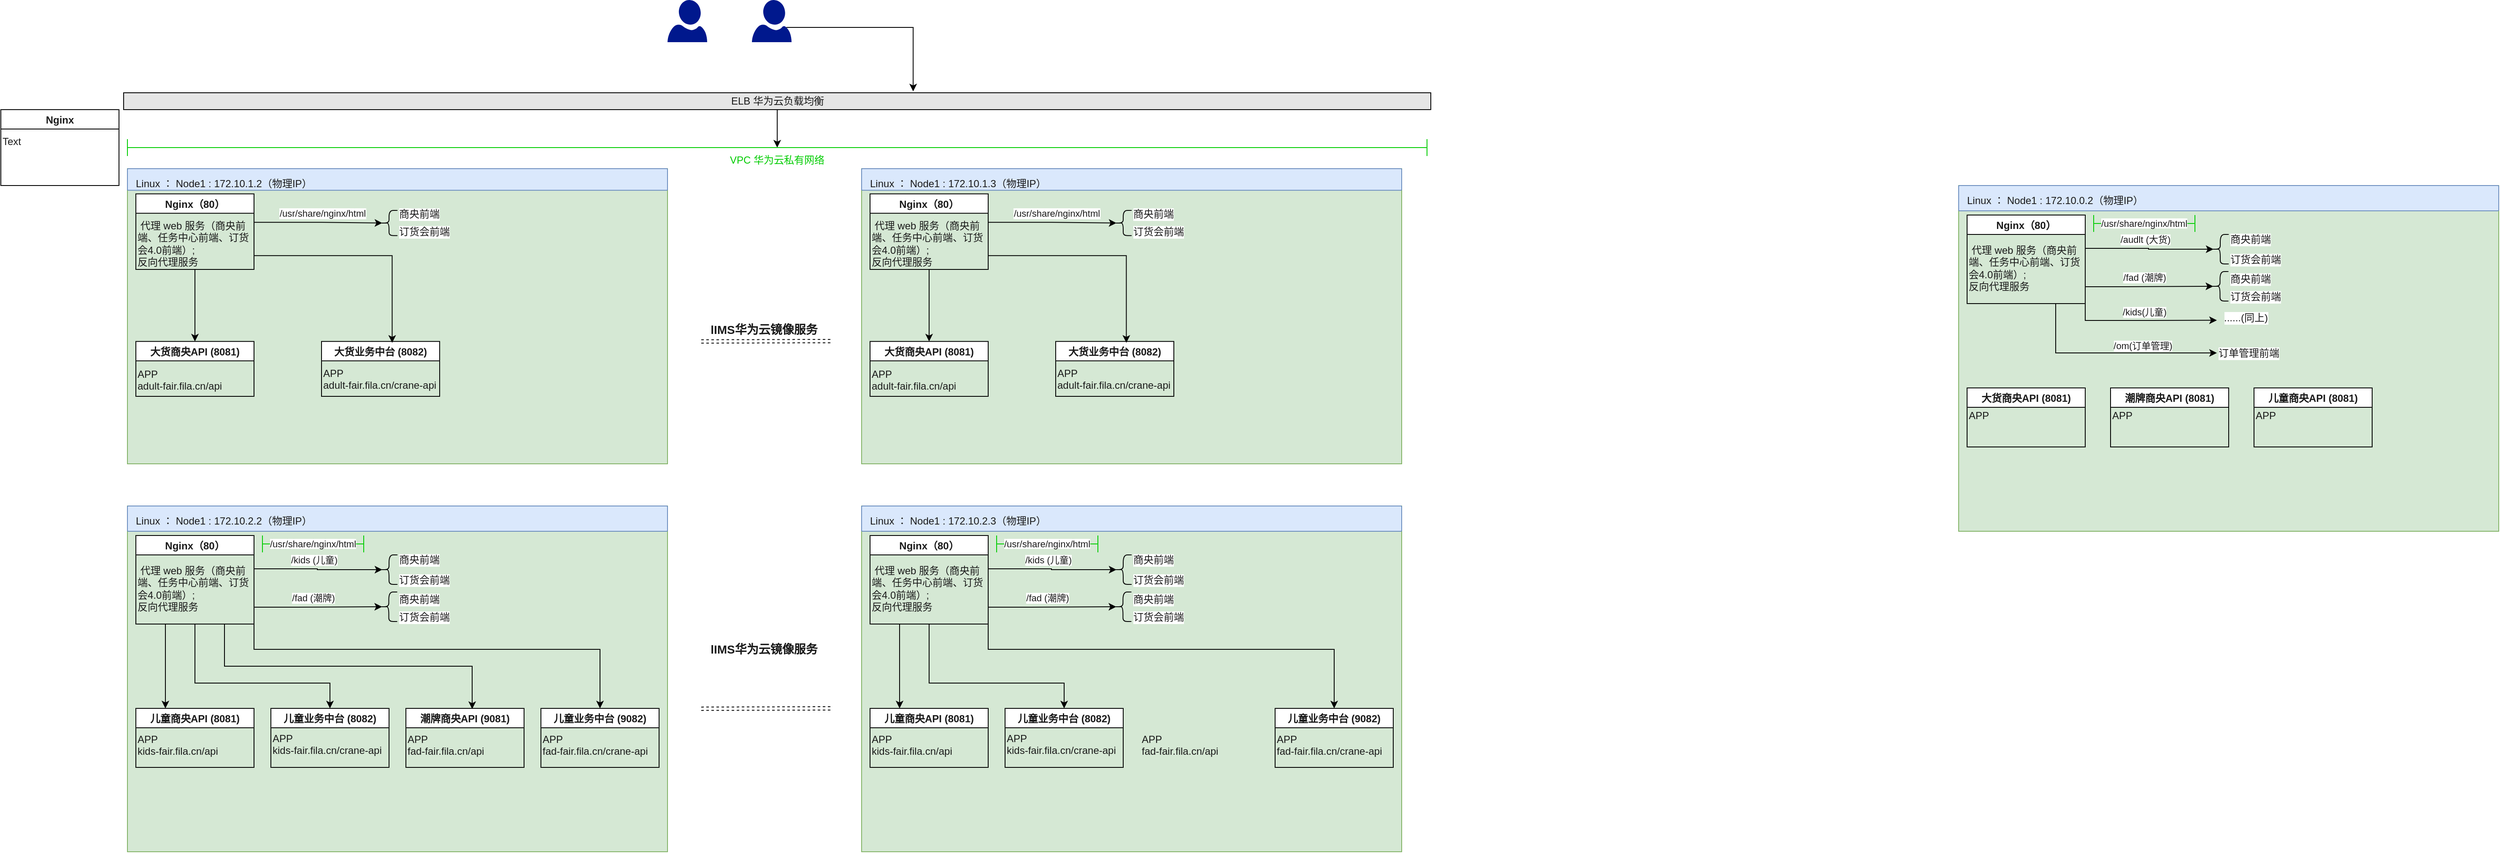 <mxfile version="16.4.5" type="github">
  <diagram id="hieO9g39WpFTUk1VyaVL" name="Page-1">
    <mxGraphModel dx="2197" dy="657" grid="1" gridSize="10" guides="1" tooltips="1" connect="1" arrows="1" fold="1" page="1" pageScale="1" pageWidth="827" pageHeight="1169" math="0" shadow="0">
      <root>
        <mxCell id="0" />
        <mxCell id="1" parent="0" />
        <mxCell id="pbacP5-wRvRaZsXroCSK-2" value="" style="sketch=0;aspect=fixed;pointerEvents=1;shadow=0;dashed=0;html=1;strokeColor=none;labelPosition=center;verticalLabelPosition=bottom;verticalAlign=top;align=center;fillColor=#00188D;shape=mxgraph.azure.user" vertex="1" parent="1">
          <mxGeometry x="260" y="20" width="47" height="50" as="geometry" />
        </mxCell>
        <mxCell id="pbacP5-wRvRaZsXroCSK-3" style="edgeStyle=orthogonalEdgeStyle;rounded=0;orthogonalLoop=1;jettySize=auto;html=1;entryX=0.604;entryY=-0.083;entryDx=0;entryDy=0;entryPerimeter=0;exitX=0.87;exitY=0.65;exitDx=0;exitDy=0;exitPerimeter=0;" edge="1" parent="1" source="pbacP5-wRvRaZsXroCSK-4" target="pbacP5-wRvRaZsXroCSK-5">
          <mxGeometry relative="1" as="geometry">
            <mxPoint x="559.695" y="115.005" as="targetPoint" />
            <Array as="points">
              <mxPoint x="551" y="53" />
            </Array>
          </mxGeometry>
        </mxCell>
        <mxCell id="pbacP5-wRvRaZsXroCSK-4" value="" style="sketch=0;aspect=fixed;pointerEvents=1;shadow=0;dashed=0;html=1;strokeColor=none;labelPosition=center;verticalLabelPosition=bottom;verticalAlign=top;align=center;fillColor=#00188D;shape=mxgraph.azure.user" vertex="1" parent="1">
          <mxGeometry x="360" y="20" width="47" height="50" as="geometry" />
        </mxCell>
        <mxCell id="pbacP5-wRvRaZsXroCSK-199" style="edgeStyle=orthogonalEdgeStyle;rounded=0;orthogonalLoop=1;jettySize=auto;html=1;entryX=0.5;entryY=0.5;entryDx=0;entryDy=0;entryPerimeter=0;fontSize=14;fontColor=#1A1A1A;startArrow=none;startFill=0;endArrow=classic;endFill=1;" edge="1" parent="1" source="pbacP5-wRvRaZsXroCSK-5" target="pbacP5-wRvRaZsXroCSK-196">
          <mxGeometry relative="1" as="geometry" />
        </mxCell>
        <mxCell id="pbacP5-wRvRaZsXroCSK-5" value="ELB 华为云负载均衡" style="rounded=0;whiteSpace=wrap;html=1;align=center;fontColor=#1A1A1A;fillColor=#E6E6E6;" vertex="1" parent="1">
          <mxGeometry x="-384.5" y="130" width="1549" height="20" as="geometry" />
        </mxCell>
        <mxCell id="pbacP5-wRvRaZsXroCSK-9" value="" style="group;fillColor=#d5e8d4;strokeColor=#82b366;" vertex="1" connectable="0" parent="1">
          <mxGeometry x="-380" y="220" width="640" height="350" as="geometry" />
        </mxCell>
        <mxCell id="pbacP5-wRvRaZsXroCSK-6" value="&lt;font color=&quot;#1a1a1a&quot;&gt;Linux ： Node1 : 172.10.1.2（物理IP）&lt;/font&gt;" style="sketch=0;points=[[0,0,0],[0.25,0,0],[0.5,0,0],[0.75,0,0],[1,0,0],[1,0.25,0],[1,0.5,0],[1,0.75,0],[1,1,0],[0.75,1,0],[0.5,1,0],[0.25,1,0],[0,1,0],[0,0.75,0],[0,0.5,0],[0,0.25,0]];rounded=1;absoluteArcSize=1;arcSize=2;html=1;strokeColor=#6c8ebf;shadow=0;dashed=0;fontSize=12;align=left;verticalAlign=top;spacing=10;spacingTop=-4;fillColor=#dae8fc;" vertex="1" parent="pbacP5-wRvRaZsXroCSK-9">
          <mxGeometry width="640" height="25.61" as="geometry" />
        </mxCell>
        <mxCell id="pbacP5-wRvRaZsXroCSK-8" value="" style="shape=image;html=1;verticalAlign=top;verticalLabelPosition=bottom;labelBackgroundColor=#ffffff;imageAspect=0;aspect=fixed;image=https://cdn0.iconfinder.com/data/icons/social-media-2104/24/social_media_social_media_logo_docker-128.png;fontColor=#1A1A1A;" vertex="1" parent="pbacP5-wRvRaZsXroCSK-9">
          <mxGeometry x="561.404" y="280" width="63.416" height="63.416" as="geometry" />
        </mxCell>
        <mxCell id="pbacP5-wRvRaZsXroCSK-18" value="" style="group" vertex="1" connectable="0" parent="pbacP5-wRvRaZsXroCSK-9">
          <mxGeometry x="10" y="29.878" width="140" height="89.634" as="geometry" />
        </mxCell>
        <mxCell id="pbacP5-wRvRaZsXroCSK-19" value="Nginx（80）" style="swimlane;fontColor=#1A1A1A;" vertex="1" parent="pbacP5-wRvRaZsXroCSK-18">
          <mxGeometry width="140" height="89.634" as="geometry">
            <mxRectangle x="10" y="40" width="70" height="23" as="alternateBounds" />
          </mxGeometry>
        </mxCell>
        <mxCell id="pbacP5-wRvRaZsXroCSK-20" value="&amp;nbsp;代理 web 服务（商央前端、任务中心前端、订货会4.0前端）;&lt;br&gt;反向代理服务" style="text;html=1;strokeColor=none;fillColor=none;align=left;verticalAlign=top;whiteSpace=wrap;rounded=0;fontColor=#1A1A1A;horizontal=1;spacingTop=0;" vertex="1" parent="pbacP5-wRvRaZsXroCSK-18">
          <mxGeometry y="23.902" width="140" height="65.732" as="geometry" />
        </mxCell>
        <mxCell id="pbacP5-wRvRaZsXroCSK-26" style="edgeStyle=orthogonalEdgeStyle;rounded=0;orthogonalLoop=1;jettySize=auto;html=1;exitX=1.002;exitY=0.137;exitDx=0;exitDy=0;entryX=0.1;entryY=0.5;entryDx=0;entryDy=0;fontColor=#1A1A1A;exitPerimeter=0;entryPerimeter=0;" edge="1" parent="pbacP5-wRvRaZsXroCSK-9" target="pbacP5-wRvRaZsXroCSK-47">
          <mxGeometry relative="1" as="geometry">
            <mxPoint x="150.28" y="63.639" as="sourcePoint" />
            <mxPoint x="300" y="64.665" as="targetPoint" />
            <Array as="points">
              <mxPoint x="225" y="64.024" />
            </Array>
          </mxGeometry>
        </mxCell>
        <mxCell id="pbacP5-wRvRaZsXroCSK-140" value="&lt;span&gt;/usr/share/nginx/html&lt;/span&gt;" style="edgeLabel;html=1;align=center;verticalAlign=middle;resizable=0;points=[];fontColor=#1A1A1A;" vertex="1" connectable="0" parent="pbacP5-wRvRaZsXroCSK-26">
          <mxGeometry x="0.055" y="-1" relative="1" as="geometry">
            <mxPoint y="-12" as="offset" />
          </mxGeometry>
        </mxCell>
        <mxCell id="pbacP5-wRvRaZsXroCSK-40" value="商央前端" style="text;html=1;strokeColor=none;fillColor=none;align=left;verticalAlign=middle;whiteSpace=wrap;rounded=0;labelBackgroundColor=#FFFFFF;fontColor=#1A1A1A;" vertex="1" parent="pbacP5-wRvRaZsXroCSK-9">
          <mxGeometry x="320" y="46.951" width="60" height="14.512" as="geometry" />
        </mxCell>
        <mxCell id="pbacP5-wRvRaZsXroCSK-44" value="订货会前端" style="text;html=1;strokeColor=none;fillColor=none;align=left;verticalAlign=middle;whiteSpace=wrap;rounded=0;labelBackgroundColor=#FFFFFF;fontColor=#1A1A1A;" vertex="1" parent="pbacP5-wRvRaZsXroCSK-9">
          <mxGeometry x="320" y="67.439" width="70" height="14.512" as="geometry" />
        </mxCell>
        <mxCell id="pbacP5-wRvRaZsXroCSK-47" value="" style="shape=curlyBracket;whiteSpace=wrap;html=1;rounded=1;labelBackgroundColor=#FFFFFF;fontColor=#1A1A1A;" vertex="1" parent="pbacP5-wRvRaZsXroCSK-9">
          <mxGeometry x="300" y="49.512" width="20" height="29.878" as="geometry" />
        </mxCell>
        <mxCell id="pbacP5-wRvRaZsXroCSK-53" style="edgeStyle=orthogonalEdgeStyle;rounded=0;orthogonalLoop=1;jettySize=auto;html=1;exitX=0.5;exitY=1;exitDx=0;exitDy=0;entryX=0.5;entryY=0;entryDx=0;entryDy=0;fontColor=#1A1A1A;startArrow=none;startFill=0;endArrow=classic;endFill=1;" edge="1" parent="pbacP5-wRvRaZsXroCSK-9" source="pbacP5-wRvRaZsXroCSK-20" target="pbacP5-wRvRaZsXroCSK-64">
          <mxGeometry relative="1" as="geometry">
            <mxPoint x="306" y="169.451" as="targetPoint" />
          </mxGeometry>
        </mxCell>
        <mxCell id="pbacP5-wRvRaZsXroCSK-63" value="" style="group" vertex="1" connectable="0" parent="pbacP5-wRvRaZsXroCSK-9">
          <mxGeometry x="10" y="204.88" width="140" height="65.12" as="geometry" />
        </mxCell>
        <mxCell id="pbacP5-wRvRaZsXroCSK-64" value="大货商央API (8081)" style="swimlane;fontColor=#1A1A1A;" vertex="1" parent="pbacP5-wRvRaZsXroCSK-63">
          <mxGeometry width="140" height="65.12" as="geometry">
            <mxRectangle x="10" y="40" width="70" height="23" as="alternateBounds" />
          </mxGeometry>
        </mxCell>
        <mxCell id="pbacP5-wRvRaZsXroCSK-101" value="" style="group" vertex="1" connectable="0" parent="pbacP5-wRvRaZsXroCSK-9">
          <mxGeometry x="230" y="204.88" width="140" height="65.12" as="geometry" />
        </mxCell>
        <mxCell id="pbacP5-wRvRaZsXroCSK-102" value="大货业务中台 (8082)" style="swimlane;fontColor=#1A1A1A;" vertex="1" parent="pbacP5-wRvRaZsXroCSK-101">
          <mxGeometry width="140" height="65.12" as="geometry">
            <mxRectangle x="10" y="40" width="70" height="23" as="alternateBounds" />
          </mxGeometry>
        </mxCell>
        <mxCell id="pbacP5-wRvRaZsXroCSK-103" value="APP&lt;br&gt;adult-fair.fila.cn/crane-api" style="text;html=1;strokeColor=none;fillColor=none;align=left;verticalAlign=top;whiteSpace=wrap;rounded=0;fontColor=#1A1A1A;horizontal=1;spacingTop=0;" vertex="1" parent="pbacP5-wRvRaZsXroCSK-102">
          <mxGeometry y="23.731" width="140" height="41.389" as="geometry" />
        </mxCell>
        <mxCell id="pbacP5-wRvRaZsXroCSK-137" style="edgeStyle=orthogonalEdgeStyle;rounded=0;orthogonalLoop=1;jettySize=auto;html=1;exitX=1;exitY=0.75;exitDx=0;exitDy=0;fontColor=#1A1A1A;startArrow=none;startFill=0;endArrow=classic;endFill=1;entryX=0.598;entryY=0.024;entryDx=0;entryDy=0;entryPerimeter=0;" edge="1" parent="pbacP5-wRvRaZsXroCSK-9" source="pbacP5-wRvRaZsXroCSK-20" target="pbacP5-wRvRaZsXroCSK-102">
          <mxGeometry relative="1" as="geometry">
            <mxPoint x="300" y="210" as="targetPoint" />
          </mxGeometry>
        </mxCell>
        <mxCell id="pbacP5-wRvRaZsXroCSK-65" value="APP&lt;br&gt;adult-fair.fila.cn/api" style="text;html=1;strokeColor=none;fillColor=none;align=left;verticalAlign=top;whiteSpace=wrap;rounded=0;fontColor=#1A1A1A;horizontal=1;spacingTop=0;" vertex="1" parent="pbacP5-wRvRaZsXroCSK-9">
          <mxGeometry x="10" y="230.003" width="140" height="43.821" as="geometry" />
        </mxCell>
        <mxCell id="pbacP5-wRvRaZsXroCSK-13" value="" style="group" vertex="1" connectable="0" parent="1">
          <mxGeometry x="-530" y="150" width="140" height="90" as="geometry" />
        </mxCell>
        <mxCell id="pbacP5-wRvRaZsXroCSK-10" value="Nginx" style="swimlane;fontColor=#1A1A1A;" vertex="1" parent="pbacP5-wRvRaZsXroCSK-13">
          <mxGeometry width="140" height="90" as="geometry">
            <mxRectangle x="10" y="40" width="70" height="23" as="alternateBounds" />
          </mxGeometry>
        </mxCell>
        <mxCell id="pbacP5-wRvRaZsXroCSK-12" value="Text" style="text;html=1;strokeColor=none;fillColor=none;align=left;verticalAlign=top;whiteSpace=wrap;rounded=0;fontColor=#1A1A1A;horizontal=1;spacingTop=0;" vertex="1" parent="pbacP5-wRvRaZsXroCSK-13">
          <mxGeometry y="24" width="140" height="66" as="geometry" />
        </mxCell>
        <mxCell id="pbacP5-wRvRaZsXroCSK-104" value="" style="group;fillColor=#d5e8d4;strokeColor=#82b366;" vertex="1" connectable="0" parent="1">
          <mxGeometry x="1790" y="240" width="640" height="410" as="geometry" />
        </mxCell>
        <mxCell id="pbacP5-wRvRaZsXroCSK-105" value="&lt;font color=&quot;#1a1a1a&quot;&gt;Linux ： Node1 : 172.10.0.2（物理IP）&lt;/font&gt;" style="sketch=0;points=[[0,0,0],[0.25,0,0],[0.5,0,0],[0.75,0,0],[1,0,0],[1,0.25,0],[1,0.5,0],[1,0.75,0],[1,1,0],[0.75,1,0],[0.5,1,0],[0.25,1,0],[0,1,0],[0,0.75,0],[0,0.5,0],[0,0.25,0]];rounded=1;absoluteArcSize=1;arcSize=2;html=1;strokeColor=#6c8ebf;shadow=0;dashed=0;fontSize=12;align=left;verticalAlign=top;spacing=10;spacingTop=-4;fillColor=#dae8fc;" vertex="1" parent="pbacP5-wRvRaZsXroCSK-104">
          <mxGeometry width="640" height="30" as="geometry" />
        </mxCell>
        <mxCell id="pbacP5-wRvRaZsXroCSK-106" value="" style="shape=image;html=1;verticalAlign=top;verticalLabelPosition=bottom;labelBackgroundColor=#ffffff;imageAspect=0;aspect=fixed;image=https://cdn0.iconfinder.com/data/icons/social-media-2104/24/social_media_social_media_logo_docker-128.png;fontColor=#1A1A1A;" vertex="1" parent="pbacP5-wRvRaZsXroCSK-104">
          <mxGeometry x="561.404" y="328" width="76.351" height="76.351" as="geometry" />
        </mxCell>
        <mxCell id="pbacP5-wRvRaZsXroCSK-107" value="" style="group" vertex="1" connectable="0" parent="pbacP5-wRvRaZsXroCSK-104">
          <mxGeometry x="10" y="35" width="140" height="105" as="geometry" />
        </mxCell>
        <mxCell id="pbacP5-wRvRaZsXroCSK-108" value="Nginx（80）" style="swimlane;fontColor=#1A1A1A;" vertex="1" parent="pbacP5-wRvRaZsXroCSK-107">
          <mxGeometry width="140" height="105" as="geometry">
            <mxRectangle x="10" y="40" width="70" height="23" as="alternateBounds" />
          </mxGeometry>
        </mxCell>
        <mxCell id="pbacP5-wRvRaZsXroCSK-109" value="&amp;nbsp;代理 web 服务（商央前端、任务中心前端、订货会4.0前端）;&lt;br&gt;反向代理服务" style="text;html=1;strokeColor=none;fillColor=none;align=left;verticalAlign=top;whiteSpace=wrap;rounded=0;fontColor=#1A1A1A;horizontal=1;spacingTop=0;" vertex="1" parent="pbacP5-wRvRaZsXroCSK-107">
          <mxGeometry y="28" width="140" height="77" as="geometry" />
        </mxCell>
        <mxCell id="pbacP5-wRvRaZsXroCSK-110" style="edgeStyle=orthogonalEdgeStyle;rounded=0;orthogonalLoop=1;jettySize=auto;html=1;exitX=1.002;exitY=0.137;exitDx=0;exitDy=0;entryX=0.1;entryY=0.5;entryDx=0;entryDy=0;fontColor=#1A1A1A;exitPerimeter=0;entryPerimeter=0;" edge="1" parent="pbacP5-wRvRaZsXroCSK-104" target="pbacP5-wRvRaZsXroCSK-116">
          <mxGeometry relative="1" as="geometry">
            <mxPoint x="150.28" y="74.549" as="sourcePoint" />
            <mxPoint x="300" y="75.75" as="targetPoint" />
            <Array as="points">
              <mxPoint x="225" y="75" />
            </Array>
          </mxGeometry>
        </mxCell>
        <mxCell id="pbacP5-wRvRaZsXroCSK-111" value="/audlt (大货)" style="edgeLabel;html=1;align=center;verticalAlign=middle;resizable=0;points=[];fontColor=#1A1A1A;" vertex="1" connectable="0" parent="pbacP5-wRvRaZsXroCSK-110">
          <mxGeometry x="-0.128" y="3" relative="1" as="geometry">
            <mxPoint x="4" y="-8" as="offset" />
          </mxGeometry>
        </mxCell>
        <mxCell id="pbacP5-wRvRaZsXroCSK-112" value="&lt;span style=&quot;color: rgb(26 , 26 , 26) ; font-size: 11px ; background-color: rgb(255 , 255 , 255)&quot;&gt;/usr/share/nginx/html&lt;/span&gt;" style="shape=crossbar;whiteSpace=wrap;html=1;rounded=1;fillColor=none;strokeColor=#00CC00;" vertex="1" parent="pbacP5-wRvRaZsXroCSK-104">
          <mxGeometry x="160" y="35" width="120" height="20" as="geometry" />
        </mxCell>
        <mxCell id="pbacP5-wRvRaZsXroCSK-113" value="商央前端" style="text;html=1;strokeColor=none;fillColor=none;align=left;verticalAlign=middle;whiteSpace=wrap;rounded=0;labelBackgroundColor=#FFFFFF;fontColor=#1A1A1A;" vertex="1" parent="pbacP5-wRvRaZsXroCSK-104">
          <mxGeometry x="320" y="55" width="60" height="17" as="geometry" />
        </mxCell>
        <mxCell id="pbacP5-wRvRaZsXroCSK-114" value="订货会前端" style="text;html=1;strokeColor=none;fillColor=none;align=left;verticalAlign=middle;whiteSpace=wrap;rounded=0;labelBackgroundColor=#FFFFFF;fontColor=#1A1A1A;" vertex="1" parent="pbacP5-wRvRaZsXroCSK-104">
          <mxGeometry x="320" y="79" width="70" height="17" as="geometry" />
        </mxCell>
        <mxCell id="pbacP5-wRvRaZsXroCSK-115" value="订单管理前端" style="text;html=1;strokeColor=none;fillColor=none;align=left;verticalAlign=middle;whiteSpace=wrap;rounded=0;labelBackgroundColor=#FFFFFF;fontColor=#1A1A1A;" vertex="1" parent="pbacP5-wRvRaZsXroCSK-104">
          <mxGeometry x="306" y="190" width="80" height="17" as="geometry" />
        </mxCell>
        <mxCell id="pbacP5-wRvRaZsXroCSK-116" value="" style="shape=curlyBracket;whiteSpace=wrap;html=1;rounded=1;labelBackgroundColor=#FFFFFF;fontColor=#1A1A1A;" vertex="1" parent="pbacP5-wRvRaZsXroCSK-104">
          <mxGeometry x="300" y="58" width="20" height="35" as="geometry" />
        </mxCell>
        <mxCell id="pbacP5-wRvRaZsXroCSK-117" style="edgeStyle=orthogonalEdgeStyle;rounded=0;orthogonalLoop=1;jettySize=auto;html=1;entryX=0.1;entryY=0.5;entryDx=0;entryDy=0;fontColor=#1A1A1A;entryPerimeter=0;" edge="1" parent="pbacP5-wRvRaZsXroCSK-104" source="pbacP5-wRvRaZsXroCSK-109" target="pbacP5-wRvRaZsXroCSK-120">
          <mxGeometry relative="1" as="geometry">
            <mxPoint x="150.0" y="118.549" as="sourcePoint" />
            <mxPoint x="639.72" y="-100.25" as="targetPoint" />
            <Array as="points">
              <mxPoint x="200" y="120" />
              <mxPoint x="200" y="120" />
            </Array>
          </mxGeometry>
        </mxCell>
        <mxCell id="pbacP5-wRvRaZsXroCSK-118" value="/fad (潮牌)" style="edgeLabel;html=1;align=center;verticalAlign=middle;resizable=0;points=[];fontColor=#1A1A1A;" vertex="1" connectable="0" parent="pbacP5-wRvRaZsXroCSK-117">
          <mxGeometry x="-0.128" y="3" relative="1" as="geometry">
            <mxPoint x="4" y="-8" as="offset" />
          </mxGeometry>
        </mxCell>
        <mxCell id="pbacP5-wRvRaZsXroCSK-119" value="订货会前端" style="text;html=1;strokeColor=none;fillColor=none;align=left;verticalAlign=middle;whiteSpace=wrap;rounded=0;labelBackgroundColor=#FFFFFF;fontColor=#1A1A1A;" vertex="1" parent="pbacP5-wRvRaZsXroCSK-104">
          <mxGeometry x="319.72" y="123" width="70" height="17" as="geometry" />
        </mxCell>
        <mxCell id="pbacP5-wRvRaZsXroCSK-120" value="" style="shape=curlyBracket;whiteSpace=wrap;html=1;rounded=1;labelBackgroundColor=#FFFFFF;fontColor=#1A1A1A;" vertex="1" parent="pbacP5-wRvRaZsXroCSK-104">
          <mxGeometry x="299.72" y="102" width="20" height="35" as="geometry" />
        </mxCell>
        <mxCell id="pbacP5-wRvRaZsXroCSK-121" value="商央前端" style="text;html=1;strokeColor=none;fillColor=none;align=left;verticalAlign=middle;whiteSpace=wrap;rounded=0;labelBackgroundColor=#FFFFFF;fontColor=#1A1A1A;" vertex="1" parent="pbacP5-wRvRaZsXroCSK-104">
          <mxGeometry x="320" y="102" width="60" height="17" as="geometry" />
        </mxCell>
        <mxCell id="pbacP5-wRvRaZsXroCSK-122" style="edgeStyle=orthogonalEdgeStyle;rounded=0;orthogonalLoop=1;jettySize=auto;html=1;exitX=0.75;exitY=1;exitDx=0;exitDy=0;entryX=0;entryY=0.5;entryDx=0;entryDy=0;fontColor=#1A1A1A;startArrow=none;startFill=0;endArrow=classic;endFill=1;" edge="1" parent="pbacP5-wRvRaZsXroCSK-104" source="pbacP5-wRvRaZsXroCSK-109" target="pbacP5-wRvRaZsXroCSK-115">
          <mxGeometry relative="1" as="geometry" />
        </mxCell>
        <mxCell id="pbacP5-wRvRaZsXroCSK-123" value="/om(订单管理)" style="edgeLabel;html=1;align=center;verticalAlign=middle;resizable=0;points=[];fontColor=#1A1A1A;" vertex="1" connectable="0" parent="pbacP5-wRvRaZsXroCSK-122">
          <mxGeometry x="0.012" y="-3" relative="1" as="geometry">
            <mxPoint x="35" y="-12" as="offset" />
          </mxGeometry>
        </mxCell>
        <mxCell id="pbacP5-wRvRaZsXroCSK-124" value="......(同上)" style="text;html=1;strokeColor=none;fillColor=none;align=center;verticalAlign=middle;whiteSpace=wrap;rounded=0;labelBackgroundColor=#FFFFFF;fontColor=#1A1A1A;" vertex="1" parent="pbacP5-wRvRaZsXroCSK-104">
          <mxGeometry x="306" y="150" width="69" height="13" as="geometry" />
        </mxCell>
        <mxCell id="pbacP5-wRvRaZsXroCSK-125" style="edgeStyle=orthogonalEdgeStyle;rounded=0;orthogonalLoop=1;jettySize=auto;html=1;exitX=1;exitY=1;exitDx=0;exitDy=0;entryX=0;entryY=0.75;entryDx=0;entryDy=0;fontColor=#1A1A1A;startArrow=none;startFill=0;endArrow=classic;endFill=1;" edge="1" parent="pbacP5-wRvRaZsXroCSK-104" source="pbacP5-wRvRaZsXroCSK-109" target="pbacP5-wRvRaZsXroCSK-124">
          <mxGeometry relative="1" as="geometry" />
        </mxCell>
        <mxCell id="pbacP5-wRvRaZsXroCSK-126" value="/kids(儿童)" style="edgeLabel;html=1;align=center;verticalAlign=middle;resizable=0;points=[];fontColor=#1A1A1A;" vertex="1" connectable="0" parent="pbacP5-wRvRaZsXroCSK-125">
          <mxGeometry x="0.024" y="4" relative="1" as="geometry">
            <mxPoint y="-6" as="offset" />
          </mxGeometry>
        </mxCell>
        <mxCell id="pbacP5-wRvRaZsXroCSK-127" value="" style="group" vertex="1" connectable="0" parent="pbacP5-wRvRaZsXroCSK-104">
          <mxGeometry x="10" y="240" width="140" height="70" as="geometry" />
        </mxCell>
        <mxCell id="pbacP5-wRvRaZsXroCSK-128" value="大货商央API (8081)" style="swimlane;fontColor=#1A1A1A;" vertex="1" parent="pbacP5-wRvRaZsXroCSK-127">
          <mxGeometry width="140" height="70" as="geometry">
            <mxRectangle x="10" y="40" width="70" height="23" as="alternateBounds" />
          </mxGeometry>
        </mxCell>
        <mxCell id="pbacP5-wRvRaZsXroCSK-129" value="APP" style="text;html=1;strokeColor=none;fillColor=none;align=left;verticalAlign=top;whiteSpace=wrap;rounded=0;fontColor=#1A1A1A;horizontal=1;spacingTop=0;" vertex="1" parent="pbacP5-wRvRaZsXroCSK-127">
          <mxGeometry y="18.667" width="140" height="51.333" as="geometry" />
        </mxCell>
        <mxCell id="pbacP5-wRvRaZsXroCSK-130" value="" style="group" vertex="1" connectable="0" parent="pbacP5-wRvRaZsXroCSK-104">
          <mxGeometry x="180" y="240" width="140" height="70" as="geometry" />
        </mxCell>
        <mxCell id="pbacP5-wRvRaZsXroCSK-131" value="潮牌商央API (8081)" style="swimlane;fontColor=#1A1A1A;" vertex="1" parent="pbacP5-wRvRaZsXroCSK-130">
          <mxGeometry width="140" height="70" as="geometry">
            <mxRectangle x="10" y="40" width="70" height="23" as="alternateBounds" />
          </mxGeometry>
        </mxCell>
        <mxCell id="pbacP5-wRvRaZsXroCSK-132" value="APP" style="text;html=1;strokeColor=none;fillColor=none;align=left;verticalAlign=top;whiteSpace=wrap;rounded=0;fontColor=#1A1A1A;horizontal=1;spacingTop=0;" vertex="1" parent="pbacP5-wRvRaZsXroCSK-130">
          <mxGeometry y="18.667" width="140" height="51.333" as="geometry" />
        </mxCell>
        <mxCell id="pbacP5-wRvRaZsXroCSK-133" value="" style="group" vertex="1" connectable="0" parent="pbacP5-wRvRaZsXroCSK-104">
          <mxGeometry x="350" y="240" width="140" height="70" as="geometry" />
        </mxCell>
        <mxCell id="pbacP5-wRvRaZsXroCSK-134" value="儿童商央API (8081)" style="swimlane;fontColor=#1A1A1A;" vertex="1" parent="pbacP5-wRvRaZsXroCSK-133">
          <mxGeometry width="140" height="70" as="geometry">
            <mxRectangle x="10" y="40" width="70" height="23" as="alternateBounds" />
          </mxGeometry>
        </mxCell>
        <mxCell id="pbacP5-wRvRaZsXroCSK-135" value="APP" style="text;html=1;strokeColor=none;fillColor=none;align=left;verticalAlign=top;whiteSpace=wrap;rounded=0;fontColor=#1A1A1A;horizontal=1;spacingTop=0;" vertex="1" parent="pbacP5-wRvRaZsXroCSK-133">
          <mxGeometry y="18.667" width="140" height="51.333" as="geometry" />
        </mxCell>
        <mxCell id="pbacP5-wRvRaZsXroCSK-142" value="" style="shape=link;html=1;rounded=0;fontColor=#1A1A1A;startArrow=none;startFill=0;endArrow=classic;endFill=1;dashed=1;fontStyle=1;fontSize=14;" edge="1" parent="1">
          <mxGeometry width="100" relative="1" as="geometry">
            <mxPoint x="300" y="424.88" as="sourcePoint" />
            <mxPoint x="453" y="424.44" as="targetPoint" />
          </mxGeometry>
        </mxCell>
        <mxCell id="pbacP5-wRvRaZsXroCSK-143" value="lIMS华为云镜像服务" style="edgeLabel;html=1;align=center;verticalAlign=middle;resizable=0;points=[];fontColor=#1A1A1A;fontStyle=1;fontSize=14;" vertex="1" connectable="0" parent="pbacP5-wRvRaZsXroCSK-142">
          <mxGeometry x="0.008" relative="1" as="geometry">
            <mxPoint x="-3" y="-14" as="offset" />
          </mxGeometry>
        </mxCell>
        <mxCell id="pbacP5-wRvRaZsXroCSK-164" value="" style="group;fillColor=#d5e8d4;strokeColor=#82b366;" vertex="1" connectable="0" parent="1">
          <mxGeometry x="-380" y="620" width="640" height="410" as="geometry" />
        </mxCell>
        <mxCell id="pbacP5-wRvRaZsXroCSK-165" value="&lt;font color=&quot;#1a1a1a&quot;&gt;Linux ： Node1 : 172.10.2.2（物理IP）&lt;/font&gt;" style="sketch=0;points=[[0,0,0],[0.25,0,0],[0.5,0,0],[0.75,0,0],[1,0,0],[1,0.25,0],[1,0.5,0],[1,0.75,0],[1,1,0],[0.75,1,0],[0.5,1,0],[0.25,1,0],[0,1,0],[0,0.75,0],[0,0.5,0],[0,0.25,0]];rounded=1;absoluteArcSize=1;arcSize=2;html=1;strokeColor=#6c8ebf;shadow=0;dashed=0;fontSize=12;align=left;verticalAlign=top;spacing=10;spacingTop=-4;fillColor=#dae8fc;" vertex="1" parent="pbacP5-wRvRaZsXroCSK-164">
          <mxGeometry width="640" height="30" as="geometry" />
        </mxCell>
        <mxCell id="pbacP5-wRvRaZsXroCSK-166" value="" style="shape=image;html=1;verticalAlign=top;verticalLabelPosition=bottom;labelBackgroundColor=#ffffff;imageAspect=0;aspect=fixed;image=https://cdn0.iconfinder.com/data/icons/social-media-2104/24/social_media_social_media_logo_docker-128.png;fontColor=#1A1A1A;" vertex="1" parent="pbacP5-wRvRaZsXroCSK-164">
          <mxGeometry x="561.404" y="328" width="76.351" height="76.351" as="geometry" />
        </mxCell>
        <mxCell id="pbacP5-wRvRaZsXroCSK-167" value="" style="group" vertex="1" connectable="0" parent="pbacP5-wRvRaZsXroCSK-164">
          <mxGeometry x="10" y="35" width="140" height="105" as="geometry" />
        </mxCell>
        <mxCell id="pbacP5-wRvRaZsXroCSK-168" value="Nginx（80）" style="swimlane;fontColor=#1A1A1A;" vertex="1" parent="pbacP5-wRvRaZsXroCSK-167">
          <mxGeometry width="140" height="105" as="geometry">
            <mxRectangle x="10" y="40" width="70" height="23" as="alternateBounds" />
          </mxGeometry>
        </mxCell>
        <mxCell id="pbacP5-wRvRaZsXroCSK-169" value="&amp;nbsp;代理 web 服务（商央前端、任务中心前端、订货会4.0前端）;&lt;br&gt;反向代理服务" style="text;html=1;strokeColor=none;fillColor=none;align=left;verticalAlign=top;whiteSpace=wrap;rounded=0;fontColor=#1A1A1A;horizontal=1;spacingTop=0;" vertex="1" parent="pbacP5-wRvRaZsXroCSK-167">
          <mxGeometry y="28" width="140" height="77" as="geometry" />
        </mxCell>
        <mxCell id="pbacP5-wRvRaZsXroCSK-170" style="edgeStyle=orthogonalEdgeStyle;rounded=0;orthogonalLoop=1;jettySize=auto;html=1;exitX=1.002;exitY=0.137;exitDx=0;exitDy=0;entryX=0.1;entryY=0.5;entryDx=0;entryDy=0;fontColor=#1A1A1A;exitPerimeter=0;entryPerimeter=0;" edge="1" parent="pbacP5-wRvRaZsXroCSK-164" target="pbacP5-wRvRaZsXroCSK-176">
          <mxGeometry relative="1" as="geometry">
            <mxPoint x="150.28" y="74.549" as="sourcePoint" />
            <mxPoint x="300" y="75.75" as="targetPoint" />
            <Array as="points">
              <mxPoint x="225" y="75" />
            </Array>
          </mxGeometry>
        </mxCell>
        <mxCell id="pbacP5-wRvRaZsXroCSK-171" value="/kids (儿童)" style="edgeLabel;html=1;align=center;verticalAlign=middle;resizable=0;points=[];fontColor=#1A1A1A;" vertex="1" connectable="0" parent="pbacP5-wRvRaZsXroCSK-170">
          <mxGeometry x="-0.128" y="3" relative="1" as="geometry">
            <mxPoint x="4" y="-8" as="offset" />
          </mxGeometry>
        </mxCell>
        <mxCell id="pbacP5-wRvRaZsXroCSK-172" value="&lt;span style=&quot;color: rgb(26 , 26 , 26) ; font-size: 11px ; background-color: rgb(255 , 255 , 255)&quot;&gt;/usr/share/nginx/html&lt;/span&gt;" style="shape=crossbar;whiteSpace=wrap;html=1;rounded=1;fillColor=none;strokeColor=#00CC00;" vertex="1" parent="pbacP5-wRvRaZsXroCSK-164">
          <mxGeometry x="160" y="35" width="120" height="20" as="geometry" />
        </mxCell>
        <mxCell id="pbacP5-wRvRaZsXroCSK-173" value="商央前端" style="text;html=1;strokeColor=none;fillColor=none;align=left;verticalAlign=middle;whiteSpace=wrap;rounded=0;labelBackgroundColor=#FFFFFF;fontColor=#1A1A1A;" vertex="1" parent="pbacP5-wRvRaZsXroCSK-164">
          <mxGeometry x="320" y="55" width="60" height="17" as="geometry" />
        </mxCell>
        <mxCell id="pbacP5-wRvRaZsXroCSK-174" value="订货会前端" style="text;html=1;strokeColor=none;fillColor=none;align=left;verticalAlign=middle;whiteSpace=wrap;rounded=0;labelBackgroundColor=#FFFFFF;fontColor=#1A1A1A;" vertex="1" parent="pbacP5-wRvRaZsXroCSK-164">
          <mxGeometry x="320" y="79" width="70" height="17" as="geometry" />
        </mxCell>
        <mxCell id="pbacP5-wRvRaZsXroCSK-176" value="" style="shape=curlyBracket;whiteSpace=wrap;html=1;rounded=1;labelBackgroundColor=#FFFFFF;fontColor=#1A1A1A;" vertex="1" parent="pbacP5-wRvRaZsXroCSK-164">
          <mxGeometry x="300" y="58" width="20" height="35" as="geometry" />
        </mxCell>
        <mxCell id="pbacP5-wRvRaZsXroCSK-177" style="edgeStyle=orthogonalEdgeStyle;rounded=0;orthogonalLoop=1;jettySize=auto;html=1;entryX=0.1;entryY=0.5;entryDx=0;entryDy=0;fontColor=#1A1A1A;entryPerimeter=0;" edge="1" parent="pbacP5-wRvRaZsXroCSK-164" source="pbacP5-wRvRaZsXroCSK-169" target="pbacP5-wRvRaZsXroCSK-180">
          <mxGeometry relative="1" as="geometry">
            <mxPoint x="150.0" y="118.549" as="sourcePoint" />
            <mxPoint x="639.72" y="-100.25" as="targetPoint" />
            <Array as="points">
              <mxPoint x="200" y="120" />
              <mxPoint x="200" y="120" />
            </Array>
          </mxGeometry>
        </mxCell>
        <mxCell id="pbacP5-wRvRaZsXroCSK-178" value="/fad (潮牌)" style="edgeLabel;html=1;align=center;verticalAlign=middle;resizable=0;points=[];fontColor=#1A1A1A;" vertex="1" connectable="0" parent="pbacP5-wRvRaZsXroCSK-177">
          <mxGeometry x="-0.128" y="3" relative="1" as="geometry">
            <mxPoint x="4" y="-8" as="offset" />
          </mxGeometry>
        </mxCell>
        <mxCell id="pbacP5-wRvRaZsXroCSK-179" value="订货会前端" style="text;html=1;strokeColor=none;fillColor=none;align=left;verticalAlign=middle;whiteSpace=wrap;rounded=0;labelBackgroundColor=#FFFFFF;fontColor=#1A1A1A;" vertex="1" parent="pbacP5-wRvRaZsXroCSK-164">
          <mxGeometry x="319.72" y="123" width="70" height="17" as="geometry" />
        </mxCell>
        <mxCell id="pbacP5-wRvRaZsXroCSK-180" value="" style="shape=curlyBracket;whiteSpace=wrap;html=1;rounded=1;labelBackgroundColor=#FFFFFF;fontColor=#1A1A1A;" vertex="1" parent="pbacP5-wRvRaZsXroCSK-164">
          <mxGeometry x="299.72" y="102" width="20" height="35" as="geometry" />
        </mxCell>
        <mxCell id="pbacP5-wRvRaZsXroCSK-181" value="商央前端" style="text;html=1;strokeColor=none;fillColor=none;align=left;verticalAlign=middle;whiteSpace=wrap;rounded=0;labelBackgroundColor=#FFFFFF;fontColor=#1A1A1A;" vertex="1" parent="pbacP5-wRvRaZsXroCSK-164">
          <mxGeometry x="320" y="102" width="60" height="17" as="geometry" />
        </mxCell>
        <mxCell id="pbacP5-wRvRaZsXroCSK-187" value="" style="group" vertex="1" connectable="0" parent="pbacP5-wRvRaZsXroCSK-164">
          <mxGeometry x="10" y="240" width="140" height="70" as="geometry" />
        </mxCell>
        <mxCell id="pbacP5-wRvRaZsXroCSK-188" value="儿童商央API (8081)" style="swimlane;fontColor=#1A1A1A;" vertex="1" parent="pbacP5-wRvRaZsXroCSK-187">
          <mxGeometry width="140" height="70" as="geometry">
            <mxRectangle x="10" y="40" width="70" height="23" as="alternateBounds" />
          </mxGeometry>
        </mxCell>
        <mxCell id="pbacP5-wRvRaZsXroCSK-190" value="" style="group" vertex="1" connectable="0" parent="pbacP5-wRvRaZsXroCSK-164">
          <mxGeometry x="170" y="240" width="140" height="70" as="geometry" />
        </mxCell>
        <mxCell id="pbacP5-wRvRaZsXroCSK-191" value="儿童业务中台 (8082)" style="swimlane;fontColor=#1A1A1A;" vertex="1" parent="pbacP5-wRvRaZsXroCSK-190">
          <mxGeometry width="140" height="70" as="geometry">
            <mxRectangle x="10" y="40" width="70" height="23" as="alternateBounds" />
          </mxGeometry>
        </mxCell>
        <mxCell id="pbacP5-wRvRaZsXroCSK-192" value="APP&lt;br&gt;kids-fair.fila.cn/crane-api" style="text;html=1;strokeColor=none;fillColor=none;align=left;verticalAlign=top;whiteSpace=wrap;rounded=0;fontColor=#1A1A1A;horizontal=1;spacingTop=0;" vertex="1" parent="pbacP5-wRvRaZsXroCSK-191">
          <mxGeometry y="21.657" width="140" height="48.343" as="geometry" />
        </mxCell>
        <mxCell id="pbacP5-wRvRaZsXroCSK-209" value="" style="group" vertex="1" connectable="0" parent="pbacP5-wRvRaZsXroCSK-164">
          <mxGeometry x="490" y="240" width="140" height="70" as="geometry" />
        </mxCell>
        <mxCell id="pbacP5-wRvRaZsXroCSK-210" value="儿童业务中台 (9082)" style="swimlane;fontColor=#1A1A1A;" vertex="1" parent="pbacP5-wRvRaZsXroCSK-209">
          <mxGeometry width="140" height="70" as="geometry">
            <mxRectangle x="10" y="40" width="70" height="23" as="alternateBounds" />
          </mxGeometry>
        </mxCell>
        <mxCell id="pbacP5-wRvRaZsXroCSK-214" style="edgeStyle=orthogonalEdgeStyle;rounded=0;orthogonalLoop=1;jettySize=auto;html=1;exitX=0.25;exitY=1;exitDx=0;exitDy=0;fontSize=14;fontColor=#1A1A1A;startArrow=none;startFill=0;endArrow=classic;endFill=1;" edge="1" parent="pbacP5-wRvRaZsXroCSK-164" source="pbacP5-wRvRaZsXroCSK-169" target="pbacP5-wRvRaZsXroCSK-188">
          <mxGeometry relative="1" as="geometry">
            <Array as="points">
              <mxPoint x="45" y="210" />
              <mxPoint x="45" y="210" />
            </Array>
          </mxGeometry>
        </mxCell>
        <mxCell id="pbacP5-wRvRaZsXroCSK-215" style="edgeStyle=orthogonalEdgeStyle;rounded=0;orthogonalLoop=1;jettySize=auto;html=1;exitX=0.5;exitY=1;exitDx=0;exitDy=0;entryX=0.5;entryY=0;entryDx=0;entryDy=0;fontSize=14;fontColor=#1A1A1A;startArrow=none;startFill=0;endArrow=classic;endFill=1;" edge="1" parent="pbacP5-wRvRaZsXroCSK-164" source="pbacP5-wRvRaZsXroCSK-169" target="pbacP5-wRvRaZsXroCSK-191">
          <mxGeometry relative="1" as="geometry">
            <Array as="points">
              <mxPoint x="80" y="210" />
              <mxPoint x="240" y="210" />
            </Array>
          </mxGeometry>
        </mxCell>
        <mxCell id="pbacP5-wRvRaZsXroCSK-217" style="edgeStyle=orthogonalEdgeStyle;rounded=0;orthogonalLoop=1;jettySize=auto;html=1;exitX=1;exitY=1;exitDx=0;exitDy=0;fontSize=14;fontColor=#1A1A1A;startArrow=none;startFill=0;endArrow=classic;endFill=1;" edge="1" parent="pbacP5-wRvRaZsXroCSK-164" source="pbacP5-wRvRaZsXroCSK-169" target="pbacP5-wRvRaZsXroCSK-210">
          <mxGeometry relative="1" as="geometry">
            <Array as="points">
              <mxPoint x="150" y="170" />
              <mxPoint x="560" y="170" />
            </Array>
          </mxGeometry>
        </mxCell>
        <mxCell id="pbacP5-wRvRaZsXroCSK-208" value="APP&lt;br&gt;fad-fair.fila.cn/api" style="text;html=1;strokeColor=none;fillColor=none;align=left;verticalAlign=top;whiteSpace=wrap;rounded=0;fontColor=#1A1A1A;horizontal=1;spacingTop=0;" vertex="1" parent="pbacP5-wRvRaZsXroCSK-164">
          <mxGeometry x="330" y="263" width="140" height="47" as="geometry" />
        </mxCell>
        <mxCell id="pbacP5-wRvRaZsXroCSK-211" value="APP&lt;br&gt;fad-fair.fila.cn/crane-api" style="text;html=1;strokeColor=none;fillColor=none;align=left;verticalAlign=top;whiteSpace=wrap;rounded=0;fontColor=#1A1A1A;horizontal=1;spacingTop=0;" vertex="1" parent="pbacP5-wRvRaZsXroCSK-164">
          <mxGeometry x="490" y="263" width="140" height="47" as="geometry" />
        </mxCell>
        <mxCell id="pbacP5-wRvRaZsXroCSK-189" value="APP&lt;br&gt;kids-fair.fila.cn/api" style="text;html=1;strokeColor=none;fillColor=none;align=left;verticalAlign=top;whiteSpace=wrap;rounded=0;fontColor=#1A1A1A;horizontal=1;spacingTop=0;" vertex="1" parent="pbacP5-wRvRaZsXroCSK-164">
          <mxGeometry x="10" y="263" width="140" height="47" as="geometry" />
        </mxCell>
        <mxCell id="pbacP5-wRvRaZsXroCSK-196" value="&lt;br&gt;&lt;br&gt;VPC 华为云私有网络" style="shape=crossbar;whiteSpace=wrap;html=1;rounded=1;fillColor=none;strokeColor=#00CC00;fontColor=#00CC00;" vertex="1" parent="1">
          <mxGeometry x="-380" y="185" width="1540" height="20" as="geometry" />
        </mxCell>
        <mxCell id="pbacP5-wRvRaZsXroCSK-206" value="" style="group" vertex="1" connectable="0" parent="1">
          <mxGeometry x="-50" y="860" width="140" height="70" as="geometry" />
        </mxCell>
        <mxCell id="pbacP5-wRvRaZsXroCSK-207" value="潮牌商央API (9081)" style="swimlane;fontColor=#1A1A1A;" vertex="1" parent="pbacP5-wRvRaZsXroCSK-206">
          <mxGeometry width="140" height="70" as="geometry">
            <mxRectangle x="10" y="40" width="70" height="23" as="alternateBounds" />
          </mxGeometry>
        </mxCell>
        <mxCell id="pbacP5-wRvRaZsXroCSK-216" style="edgeStyle=orthogonalEdgeStyle;rounded=0;orthogonalLoop=1;jettySize=auto;html=1;exitX=0.75;exitY=1;exitDx=0;exitDy=0;entryX=0.561;entryY=0.011;entryDx=0;entryDy=0;entryPerimeter=0;fontSize=14;fontColor=#1A1A1A;startArrow=none;startFill=0;endArrow=classic;endFill=1;" edge="1" parent="1" source="pbacP5-wRvRaZsXroCSK-169" target="pbacP5-wRvRaZsXroCSK-207">
          <mxGeometry relative="1" as="geometry">
            <Array as="points">
              <mxPoint x="-265" y="810" />
              <mxPoint x="29" y="810" />
            </Array>
          </mxGeometry>
        </mxCell>
        <mxCell id="pbacP5-wRvRaZsXroCSK-219" value="" style="group;fillColor=#d5e8d4;strokeColor=#82b366;" vertex="1" connectable="0" parent="1">
          <mxGeometry x="490" y="220" width="640" height="350" as="geometry" />
        </mxCell>
        <mxCell id="pbacP5-wRvRaZsXroCSK-220" value="&lt;font color=&quot;#1a1a1a&quot;&gt;Linux ： Node1 : 172.10.1.3（物理IP）&lt;/font&gt;" style="sketch=0;points=[[0,0,0],[0.25,0,0],[0.5,0,0],[0.75,0,0],[1,0,0],[1,0.25,0],[1,0.5,0],[1,0.75,0],[1,1,0],[0.75,1,0],[0.5,1,0],[0.25,1,0],[0,1,0],[0,0.75,0],[0,0.5,0],[0,0.25,0]];rounded=1;absoluteArcSize=1;arcSize=2;html=1;strokeColor=#6c8ebf;shadow=0;dashed=0;fontSize=12;align=left;verticalAlign=top;spacing=10;spacingTop=-4;fillColor=#dae8fc;" vertex="1" parent="pbacP5-wRvRaZsXroCSK-219">
          <mxGeometry width="640" height="25.61" as="geometry" />
        </mxCell>
        <mxCell id="pbacP5-wRvRaZsXroCSK-221" value="" style="shape=image;html=1;verticalAlign=top;verticalLabelPosition=bottom;labelBackgroundColor=#ffffff;imageAspect=0;aspect=fixed;image=https://cdn0.iconfinder.com/data/icons/social-media-2104/24/social_media_social_media_logo_docker-128.png;fontColor=#1A1A1A;" vertex="1" parent="pbacP5-wRvRaZsXroCSK-219">
          <mxGeometry x="561.404" y="280" width="63.416" height="63.416" as="geometry" />
        </mxCell>
        <mxCell id="pbacP5-wRvRaZsXroCSK-222" value="" style="group" vertex="1" connectable="0" parent="pbacP5-wRvRaZsXroCSK-219">
          <mxGeometry x="10" y="29.878" width="140" height="89.634" as="geometry" />
        </mxCell>
        <mxCell id="pbacP5-wRvRaZsXroCSK-223" value="Nginx（80）" style="swimlane;fontColor=#1A1A1A;" vertex="1" parent="pbacP5-wRvRaZsXroCSK-222">
          <mxGeometry width="140" height="89.634" as="geometry">
            <mxRectangle x="10" y="40" width="70" height="23" as="alternateBounds" />
          </mxGeometry>
        </mxCell>
        <mxCell id="pbacP5-wRvRaZsXroCSK-224" value="&amp;nbsp;代理 web 服务（商央前端、任务中心前端、订货会4.0前端）;&lt;br&gt;反向代理服务" style="text;html=1;strokeColor=none;fillColor=none;align=left;verticalAlign=top;whiteSpace=wrap;rounded=0;fontColor=#1A1A1A;horizontal=1;spacingTop=0;" vertex="1" parent="pbacP5-wRvRaZsXroCSK-222">
          <mxGeometry y="23.902" width="140" height="65.732" as="geometry" />
        </mxCell>
        <mxCell id="pbacP5-wRvRaZsXroCSK-225" style="edgeStyle=orthogonalEdgeStyle;rounded=0;orthogonalLoop=1;jettySize=auto;html=1;exitX=1.002;exitY=0.137;exitDx=0;exitDy=0;entryX=0.1;entryY=0.5;entryDx=0;entryDy=0;fontColor=#1A1A1A;exitPerimeter=0;entryPerimeter=0;" edge="1" parent="pbacP5-wRvRaZsXroCSK-219" target="pbacP5-wRvRaZsXroCSK-229">
          <mxGeometry relative="1" as="geometry">
            <mxPoint x="150.28" y="63.639" as="sourcePoint" />
            <mxPoint x="300" y="64.665" as="targetPoint" />
            <Array as="points">
              <mxPoint x="225" y="64.024" />
            </Array>
          </mxGeometry>
        </mxCell>
        <mxCell id="pbacP5-wRvRaZsXroCSK-226" value="&lt;span&gt;/usr/share/nginx/html&lt;/span&gt;" style="edgeLabel;html=1;align=center;verticalAlign=middle;resizable=0;points=[];fontColor=#1A1A1A;" vertex="1" connectable="0" parent="pbacP5-wRvRaZsXroCSK-225">
          <mxGeometry x="0.055" y="-1" relative="1" as="geometry">
            <mxPoint y="-12" as="offset" />
          </mxGeometry>
        </mxCell>
        <mxCell id="pbacP5-wRvRaZsXroCSK-227" value="商央前端" style="text;html=1;strokeColor=none;fillColor=none;align=left;verticalAlign=middle;whiteSpace=wrap;rounded=0;labelBackgroundColor=#FFFFFF;fontColor=#1A1A1A;" vertex="1" parent="pbacP5-wRvRaZsXroCSK-219">
          <mxGeometry x="320" y="46.951" width="60" height="14.512" as="geometry" />
        </mxCell>
        <mxCell id="pbacP5-wRvRaZsXroCSK-228" value="订货会前端" style="text;html=1;strokeColor=none;fillColor=none;align=left;verticalAlign=middle;whiteSpace=wrap;rounded=0;labelBackgroundColor=#FFFFFF;fontColor=#1A1A1A;" vertex="1" parent="pbacP5-wRvRaZsXroCSK-219">
          <mxGeometry x="320" y="67.439" width="70" height="14.512" as="geometry" />
        </mxCell>
        <mxCell id="pbacP5-wRvRaZsXroCSK-229" value="" style="shape=curlyBracket;whiteSpace=wrap;html=1;rounded=1;labelBackgroundColor=#FFFFFF;fontColor=#1A1A1A;" vertex="1" parent="pbacP5-wRvRaZsXroCSK-219">
          <mxGeometry x="300" y="49.512" width="20" height="29.878" as="geometry" />
        </mxCell>
        <mxCell id="pbacP5-wRvRaZsXroCSK-230" style="edgeStyle=orthogonalEdgeStyle;rounded=0;orthogonalLoop=1;jettySize=auto;html=1;exitX=0.5;exitY=1;exitDx=0;exitDy=0;entryX=0.5;entryY=0;entryDx=0;entryDy=0;fontColor=#1A1A1A;startArrow=none;startFill=0;endArrow=classic;endFill=1;" edge="1" parent="pbacP5-wRvRaZsXroCSK-219" source="pbacP5-wRvRaZsXroCSK-224" target="pbacP5-wRvRaZsXroCSK-232">
          <mxGeometry relative="1" as="geometry">
            <mxPoint x="306" y="169.451" as="targetPoint" />
          </mxGeometry>
        </mxCell>
        <mxCell id="pbacP5-wRvRaZsXroCSK-231" value="" style="group" vertex="1" connectable="0" parent="pbacP5-wRvRaZsXroCSK-219">
          <mxGeometry x="10" y="204.88" width="140" height="65.12" as="geometry" />
        </mxCell>
        <mxCell id="pbacP5-wRvRaZsXroCSK-232" value="大货商央API (8081)" style="swimlane;fontColor=#1A1A1A;" vertex="1" parent="pbacP5-wRvRaZsXroCSK-231">
          <mxGeometry width="140" height="65.12" as="geometry">
            <mxRectangle x="10" y="40" width="70" height="23" as="alternateBounds" />
          </mxGeometry>
        </mxCell>
        <mxCell id="pbacP5-wRvRaZsXroCSK-233" value="" style="group" vertex="1" connectable="0" parent="pbacP5-wRvRaZsXroCSK-219">
          <mxGeometry x="230" y="204.88" width="140" height="65.12" as="geometry" />
        </mxCell>
        <mxCell id="pbacP5-wRvRaZsXroCSK-234" value="大货业务中台 (8082)" style="swimlane;fontColor=#1A1A1A;" vertex="1" parent="pbacP5-wRvRaZsXroCSK-233">
          <mxGeometry width="140" height="65.12" as="geometry">
            <mxRectangle x="10" y="40" width="70" height="23" as="alternateBounds" />
          </mxGeometry>
        </mxCell>
        <mxCell id="pbacP5-wRvRaZsXroCSK-235" value="APP&lt;br&gt;adult-fair.fila.cn/crane-api" style="text;html=1;strokeColor=none;fillColor=none;align=left;verticalAlign=top;whiteSpace=wrap;rounded=0;fontColor=#1A1A1A;horizontal=1;spacingTop=0;" vertex="1" parent="pbacP5-wRvRaZsXroCSK-234">
          <mxGeometry y="23.731" width="140" height="41.389" as="geometry" />
        </mxCell>
        <mxCell id="pbacP5-wRvRaZsXroCSK-236" style="edgeStyle=orthogonalEdgeStyle;rounded=0;orthogonalLoop=1;jettySize=auto;html=1;exitX=1;exitY=0.75;exitDx=0;exitDy=0;fontColor=#1A1A1A;startArrow=none;startFill=0;endArrow=classic;endFill=1;entryX=0.598;entryY=0.024;entryDx=0;entryDy=0;entryPerimeter=0;" edge="1" parent="pbacP5-wRvRaZsXroCSK-219" source="pbacP5-wRvRaZsXroCSK-224" target="pbacP5-wRvRaZsXroCSK-234">
          <mxGeometry relative="1" as="geometry">
            <mxPoint x="300" y="210" as="targetPoint" />
          </mxGeometry>
        </mxCell>
        <mxCell id="pbacP5-wRvRaZsXroCSK-237" value="APP&lt;br&gt;adult-fair.fila.cn/api" style="text;html=1;strokeColor=none;fillColor=none;align=left;verticalAlign=top;whiteSpace=wrap;rounded=0;fontColor=#1A1A1A;horizontal=1;spacingTop=0;" vertex="1" parent="pbacP5-wRvRaZsXroCSK-219">
          <mxGeometry x="10" y="230.003" width="140" height="43.821" as="geometry" />
        </mxCell>
        <mxCell id="pbacP5-wRvRaZsXroCSK-238" value="" style="group;fillColor=#d5e8d4;strokeColor=#82b366;" vertex="1" connectable="0" parent="1">
          <mxGeometry x="490" y="620" width="640" height="410" as="geometry" />
        </mxCell>
        <mxCell id="pbacP5-wRvRaZsXroCSK-239" value="&lt;font color=&quot;#1a1a1a&quot;&gt;Linux ： Node1 : 172.10.2.3（物理IP）&lt;/font&gt;" style="sketch=0;points=[[0,0,0],[0.25,0,0],[0.5,0,0],[0.75,0,0],[1,0,0],[1,0.25,0],[1,0.5,0],[1,0.75,0],[1,1,0],[0.75,1,0],[0.5,1,0],[0.25,1,0],[0,1,0],[0,0.75,0],[0,0.5,0],[0,0.25,0]];rounded=1;absoluteArcSize=1;arcSize=2;html=1;strokeColor=#6c8ebf;shadow=0;dashed=0;fontSize=12;align=left;verticalAlign=top;spacing=10;spacingTop=-4;fillColor=#dae8fc;" vertex="1" parent="pbacP5-wRvRaZsXroCSK-238">
          <mxGeometry width="640" height="30" as="geometry" />
        </mxCell>
        <mxCell id="pbacP5-wRvRaZsXroCSK-240" value="" style="shape=image;html=1;verticalAlign=top;verticalLabelPosition=bottom;labelBackgroundColor=#ffffff;imageAspect=0;aspect=fixed;image=https://cdn0.iconfinder.com/data/icons/social-media-2104/24/social_media_social_media_logo_docker-128.png;fontColor=#1A1A1A;" vertex="1" parent="pbacP5-wRvRaZsXroCSK-238">
          <mxGeometry x="561.404" y="328" width="76.351" height="76.351" as="geometry" />
        </mxCell>
        <mxCell id="pbacP5-wRvRaZsXroCSK-241" value="" style="group" vertex="1" connectable="0" parent="pbacP5-wRvRaZsXroCSK-238">
          <mxGeometry x="10" y="35" width="140" height="105" as="geometry" />
        </mxCell>
        <mxCell id="pbacP5-wRvRaZsXroCSK-242" value="Nginx（80）" style="swimlane;fontColor=#1A1A1A;" vertex="1" parent="pbacP5-wRvRaZsXroCSK-241">
          <mxGeometry width="140" height="105" as="geometry">
            <mxRectangle x="10" y="40" width="70" height="23" as="alternateBounds" />
          </mxGeometry>
        </mxCell>
        <mxCell id="pbacP5-wRvRaZsXroCSK-243" value="&amp;nbsp;代理 web 服务（商央前端、任务中心前端、订货会4.0前端）;&lt;br&gt;反向代理服务" style="text;html=1;strokeColor=none;fillColor=none;align=left;verticalAlign=top;whiteSpace=wrap;rounded=0;fontColor=#1A1A1A;horizontal=1;spacingTop=0;" vertex="1" parent="pbacP5-wRvRaZsXroCSK-241">
          <mxGeometry y="28" width="140" height="77" as="geometry" />
        </mxCell>
        <mxCell id="pbacP5-wRvRaZsXroCSK-244" style="edgeStyle=orthogonalEdgeStyle;rounded=0;orthogonalLoop=1;jettySize=auto;html=1;exitX=1.002;exitY=0.137;exitDx=0;exitDy=0;entryX=0.1;entryY=0.5;entryDx=0;entryDy=0;fontColor=#1A1A1A;exitPerimeter=0;entryPerimeter=0;" edge="1" parent="pbacP5-wRvRaZsXroCSK-238" target="pbacP5-wRvRaZsXroCSK-249">
          <mxGeometry relative="1" as="geometry">
            <mxPoint x="150.28" y="74.549" as="sourcePoint" />
            <mxPoint x="300" y="75.75" as="targetPoint" />
            <Array as="points">
              <mxPoint x="225" y="75" />
            </Array>
          </mxGeometry>
        </mxCell>
        <mxCell id="pbacP5-wRvRaZsXroCSK-245" value="/kids (儿童)" style="edgeLabel;html=1;align=center;verticalAlign=middle;resizable=0;points=[];fontColor=#1A1A1A;" vertex="1" connectable="0" parent="pbacP5-wRvRaZsXroCSK-244">
          <mxGeometry x="-0.128" y="3" relative="1" as="geometry">
            <mxPoint x="4" y="-8" as="offset" />
          </mxGeometry>
        </mxCell>
        <mxCell id="pbacP5-wRvRaZsXroCSK-246" value="&lt;span style=&quot;color: rgb(26 , 26 , 26) ; font-size: 11px ; background-color: rgb(255 , 255 , 255)&quot;&gt;/usr/share/nginx/html&lt;/span&gt;" style="shape=crossbar;whiteSpace=wrap;html=1;rounded=1;fillColor=none;strokeColor=#00CC00;" vertex="1" parent="pbacP5-wRvRaZsXroCSK-238">
          <mxGeometry x="160" y="35" width="120" height="20" as="geometry" />
        </mxCell>
        <mxCell id="pbacP5-wRvRaZsXroCSK-247" value="商央前端" style="text;html=1;strokeColor=none;fillColor=none;align=left;verticalAlign=middle;whiteSpace=wrap;rounded=0;labelBackgroundColor=#FFFFFF;fontColor=#1A1A1A;" vertex="1" parent="pbacP5-wRvRaZsXroCSK-238">
          <mxGeometry x="320" y="55" width="60" height="17" as="geometry" />
        </mxCell>
        <mxCell id="pbacP5-wRvRaZsXroCSK-248" value="订货会前端" style="text;html=1;strokeColor=none;fillColor=none;align=left;verticalAlign=middle;whiteSpace=wrap;rounded=0;labelBackgroundColor=#FFFFFF;fontColor=#1A1A1A;" vertex="1" parent="pbacP5-wRvRaZsXroCSK-238">
          <mxGeometry x="320" y="79" width="70" height="17" as="geometry" />
        </mxCell>
        <mxCell id="pbacP5-wRvRaZsXroCSK-249" value="" style="shape=curlyBracket;whiteSpace=wrap;html=1;rounded=1;labelBackgroundColor=#FFFFFF;fontColor=#1A1A1A;" vertex="1" parent="pbacP5-wRvRaZsXroCSK-238">
          <mxGeometry x="300" y="58" width="20" height="35" as="geometry" />
        </mxCell>
        <mxCell id="pbacP5-wRvRaZsXroCSK-250" style="edgeStyle=orthogonalEdgeStyle;rounded=0;orthogonalLoop=1;jettySize=auto;html=1;entryX=0.1;entryY=0.5;entryDx=0;entryDy=0;fontColor=#1A1A1A;entryPerimeter=0;" edge="1" parent="pbacP5-wRvRaZsXroCSK-238" source="pbacP5-wRvRaZsXroCSK-243" target="pbacP5-wRvRaZsXroCSK-253">
          <mxGeometry relative="1" as="geometry">
            <mxPoint x="150.0" y="118.549" as="sourcePoint" />
            <mxPoint x="639.72" y="-100.25" as="targetPoint" />
            <Array as="points">
              <mxPoint x="200" y="120" />
              <mxPoint x="200" y="120" />
            </Array>
          </mxGeometry>
        </mxCell>
        <mxCell id="pbacP5-wRvRaZsXroCSK-251" value="/fad (潮牌)" style="edgeLabel;html=1;align=center;verticalAlign=middle;resizable=0;points=[];fontColor=#1A1A1A;" vertex="1" connectable="0" parent="pbacP5-wRvRaZsXroCSK-250">
          <mxGeometry x="-0.128" y="3" relative="1" as="geometry">
            <mxPoint x="4" y="-8" as="offset" />
          </mxGeometry>
        </mxCell>
        <mxCell id="pbacP5-wRvRaZsXroCSK-252" value="订货会前端" style="text;html=1;strokeColor=none;fillColor=none;align=left;verticalAlign=middle;whiteSpace=wrap;rounded=0;labelBackgroundColor=#FFFFFF;fontColor=#1A1A1A;" vertex="1" parent="pbacP5-wRvRaZsXroCSK-238">
          <mxGeometry x="319.72" y="123" width="70" height="17" as="geometry" />
        </mxCell>
        <mxCell id="pbacP5-wRvRaZsXroCSK-253" value="" style="shape=curlyBracket;whiteSpace=wrap;html=1;rounded=1;labelBackgroundColor=#FFFFFF;fontColor=#1A1A1A;" vertex="1" parent="pbacP5-wRvRaZsXroCSK-238">
          <mxGeometry x="299.72" y="102" width="20" height="35" as="geometry" />
        </mxCell>
        <mxCell id="pbacP5-wRvRaZsXroCSK-254" value="商央前端" style="text;html=1;strokeColor=none;fillColor=none;align=left;verticalAlign=middle;whiteSpace=wrap;rounded=0;labelBackgroundColor=#FFFFFF;fontColor=#1A1A1A;" vertex="1" parent="pbacP5-wRvRaZsXroCSK-238">
          <mxGeometry x="320" y="102" width="60" height="17" as="geometry" />
        </mxCell>
        <mxCell id="pbacP5-wRvRaZsXroCSK-255" value="" style="group" vertex="1" connectable="0" parent="pbacP5-wRvRaZsXroCSK-238">
          <mxGeometry x="10" y="240" width="140" height="70" as="geometry" />
        </mxCell>
        <mxCell id="pbacP5-wRvRaZsXroCSK-256" value="儿童商央API (8081)" style="swimlane;fontColor=#1A1A1A;" vertex="1" parent="pbacP5-wRvRaZsXroCSK-255">
          <mxGeometry width="140" height="70" as="geometry">
            <mxRectangle x="10" y="40" width="70" height="23" as="alternateBounds" />
          </mxGeometry>
        </mxCell>
        <mxCell id="pbacP5-wRvRaZsXroCSK-257" value="" style="group" vertex="1" connectable="0" parent="pbacP5-wRvRaZsXroCSK-238">
          <mxGeometry x="170" y="240" width="140" height="70" as="geometry" />
        </mxCell>
        <mxCell id="pbacP5-wRvRaZsXroCSK-258" value="儿童业务中台 (8082)" style="swimlane;fontColor=#1A1A1A;" vertex="1" parent="pbacP5-wRvRaZsXroCSK-257">
          <mxGeometry width="140" height="70" as="geometry">
            <mxRectangle x="10" y="40" width="70" height="23" as="alternateBounds" />
          </mxGeometry>
        </mxCell>
        <mxCell id="pbacP5-wRvRaZsXroCSK-259" value="APP&lt;br&gt;kids-fair.fila.cn/crane-api" style="text;html=1;strokeColor=none;fillColor=none;align=left;verticalAlign=top;whiteSpace=wrap;rounded=0;fontColor=#1A1A1A;horizontal=1;spacingTop=0;" vertex="1" parent="pbacP5-wRvRaZsXroCSK-258">
          <mxGeometry y="21.657" width="140" height="48.343" as="geometry" />
        </mxCell>
        <mxCell id="pbacP5-wRvRaZsXroCSK-260" value="" style="group" vertex="1" connectable="0" parent="pbacP5-wRvRaZsXroCSK-238">
          <mxGeometry x="490" y="240" width="140" height="70" as="geometry" />
        </mxCell>
        <mxCell id="pbacP5-wRvRaZsXroCSK-261" value="儿童业务中台 (9082)" style="swimlane;fontColor=#1A1A1A;" vertex="1" parent="pbacP5-wRvRaZsXroCSK-260">
          <mxGeometry width="140" height="70" as="geometry">
            <mxRectangle x="10" y="40" width="70" height="23" as="alternateBounds" />
          </mxGeometry>
        </mxCell>
        <mxCell id="pbacP5-wRvRaZsXroCSK-262" style="edgeStyle=orthogonalEdgeStyle;rounded=0;orthogonalLoop=1;jettySize=auto;html=1;exitX=0.25;exitY=1;exitDx=0;exitDy=0;fontSize=14;fontColor=#1A1A1A;startArrow=none;startFill=0;endArrow=classic;endFill=1;" edge="1" parent="pbacP5-wRvRaZsXroCSK-238" source="pbacP5-wRvRaZsXroCSK-243" target="pbacP5-wRvRaZsXroCSK-256">
          <mxGeometry relative="1" as="geometry">
            <Array as="points">
              <mxPoint x="45" y="210" />
              <mxPoint x="45" y="210" />
            </Array>
          </mxGeometry>
        </mxCell>
        <mxCell id="pbacP5-wRvRaZsXroCSK-263" style="edgeStyle=orthogonalEdgeStyle;rounded=0;orthogonalLoop=1;jettySize=auto;html=1;exitX=0.5;exitY=1;exitDx=0;exitDy=0;entryX=0.5;entryY=0;entryDx=0;entryDy=0;fontSize=14;fontColor=#1A1A1A;startArrow=none;startFill=0;endArrow=classic;endFill=1;" edge="1" parent="pbacP5-wRvRaZsXroCSK-238" source="pbacP5-wRvRaZsXroCSK-243" target="pbacP5-wRvRaZsXroCSK-258">
          <mxGeometry relative="1" as="geometry">
            <Array as="points">
              <mxPoint x="80" y="210" />
              <mxPoint x="240" y="210" />
            </Array>
          </mxGeometry>
        </mxCell>
        <mxCell id="pbacP5-wRvRaZsXroCSK-264" style="edgeStyle=orthogonalEdgeStyle;rounded=0;orthogonalLoop=1;jettySize=auto;html=1;exitX=1;exitY=1;exitDx=0;exitDy=0;fontSize=14;fontColor=#1A1A1A;startArrow=none;startFill=0;endArrow=classic;endFill=1;" edge="1" parent="pbacP5-wRvRaZsXroCSK-238" source="pbacP5-wRvRaZsXroCSK-243" target="pbacP5-wRvRaZsXroCSK-261">
          <mxGeometry relative="1" as="geometry">
            <Array as="points">
              <mxPoint x="150" y="170" />
              <mxPoint x="560" y="170" />
            </Array>
          </mxGeometry>
        </mxCell>
        <mxCell id="pbacP5-wRvRaZsXroCSK-265" value="APP&lt;br&gt;fad-fair.fila.cn/api" style="text;html=1;strokeColor=none;fillColor=none;align=left;verticalAlign=top;whiteSpace=wrap;rounded=0;fontColor=#1A1A1A;horizontal=1;spacingTop=0;" vertex="1" parent="pbacP5-wRvRaZsXroCSK-238">
          <mxGeometry x="330" y="263" width="140" height="47" as="geometry" />
        </mxCell>
        <mxCell id="pbacP5-wRvRaZsXroCSK-266" value="APP&lt;br&gt;fad-fair.fila.cn/crane-api" style="text;html=1;strokeColor=none;fillColor=none;align=left;verticalAlign=top;whiteSpace=wrap;rounded=0;fontColor=#1A1A1A;horizontal=1;spacingTop=0;" vertex="1" parent="pbacP5-wRvRaZsXroCSK-238">
          <mxGeometry x="490" y="263" width="140" height="47" as="geometry" />
        </mxCell>
        <mxCell id="pbacP5-wRvRaZsXroCSK-267" value="APP&lt;br&gt;kids-fair.fila.cn/api" style="text;html=1;strokeColor=none;fillColor=none;align=left;verticalAlign=top;whiteSpace=wrap;rounded=0;fontColor=#1A1A1A;horizontal=1;spacingTop=0;" vertex="1" parent="pbacP5-wRvRaZsXroCSK-238">
          <mxGeometry x="10" y="263" width="140" height="47" as="geometry" />
        </mxCell>
        <mxCell id="pbacP5-wRvRaZsXroCSK-268" value="" style="shape=link;html=1;rounded=0;fontColor=#1A1A1A;startArrow=none;startFill=0;endArrow=classic;endFill=1;dashed=1;fontStyle=1;fontSize=14;" edge="1" parent="1">
          <mxGeometry width="100" relative="1" as="geometry">
            <mxPoint x="300" y="860.44" as="sourcePoint" />
            <mxPoint x="453" y="860" as="targetPoint" />
          </mxGeometry>
        </mxCell>
        <mxCell id="pbacP5-wRvRaZsXroCSK-269" value="lIMS华为云镜像服务" style="edgeLabel;html=1;align=center;verticalAlign=middle;resizable=0;points=[];fontColor=#1A1A1A;fontStyle=1;fontSize=14;" vertex="1" connectable="0" parent="pbacP5-wRvRaZsXroCSK-268">
          <mxGeometry x="0.008" relative="1" as="geometry">
            <mxPoint x="-3" y="-70" as="offset" />
          </mxGeometry>
        </mxCell>
      </root>
    </mxGraphModel>
  </diagram>
</mxfile>
